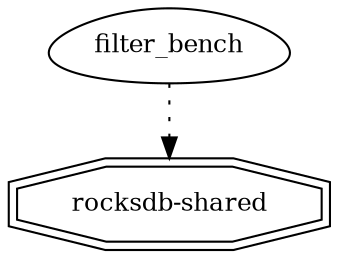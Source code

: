 digraph "filter_bench" {
node [
  fontsize = "12"
];
    "node73" [ label = "filter_bench", shape = egg ];
    "node50" [ label = "rocksdb-shared", shape = doubleoctagon ];
    "node73" -> "node50" [ style = dotted ] // filter_bench -> rocksdb-shared
}
